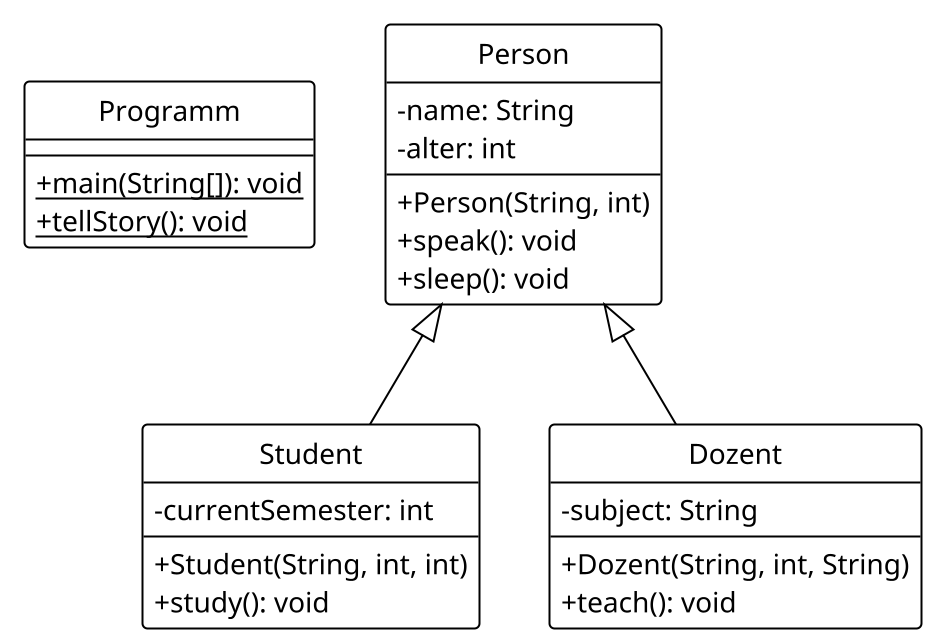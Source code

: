 @startuml
!theme plain
scale 2.0
skinparam classAttributeIconSize 0
hide circle

class Programm {
    <u>+main(String[]): void
    <u>+tellStory(): void
}

Person <|-- Student
Person <|-- Dozent

class Person {
    -name: String
    -alter: int
    +Person(String, int)
    +speak(): void
    +sleep(): void
}

class Student {
    -currentSemester: int
    +Student(String, int, int)
    +study(): void
}

class Dozent {
    -subject: String
    +Dozent(String, int, String)
    +teach(): void
}
@enduml